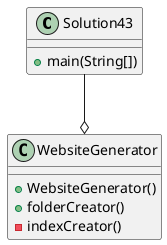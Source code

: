 @startuml
'https://plantuml.com/sequence-diagram

Class Solution43{
    +main(String[])
    ' Instantiate website generator.
    ' Call the folderCreator method and Website generator will take care of the rest.
}

Class WebsiteGenerator{
    +WebsiteGenerator()
    +folderCreator()
    -indexCreator()
}

Solution43 --o WebsiteGenerator
@enduml